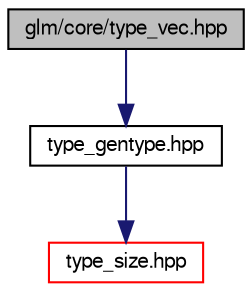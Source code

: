 digraph "glm/core/type_vec.hpp"
{
  edge [fontname="FreeSans",fontsize="10",labelfontname="FreeSans",labelfontsize="10"];
  node [fontname="FreeSans",fontsize="10",shape=record];
  Node1 [label="glm/core/type_vec.hpp",height=0.2,width=0.4,color="black", fillcolor="grey75", style="filled" fontcolor="black"];
  Node1 -> Node2 [color="midnightblue",fontsize="10",style="solid",fontname="FreeSans"];
  Node2 [label="type_gentype.hpp",height=0.2,width=0.4,color="black", fillcolor="white", style="filled",URL="$dd/d8e/type__gentype_8hpp.html"];
  Node2 -> Node3 [color="midnightblue",fontsize="10",style="solid",fontname="FreeSans"];
  Node3 [label="type_size.hpp",height=0.2,width=0.4,color="red", fillcolor="white", style="filled",URL="$dd/df7/type__size_8hpp.html"];
}
